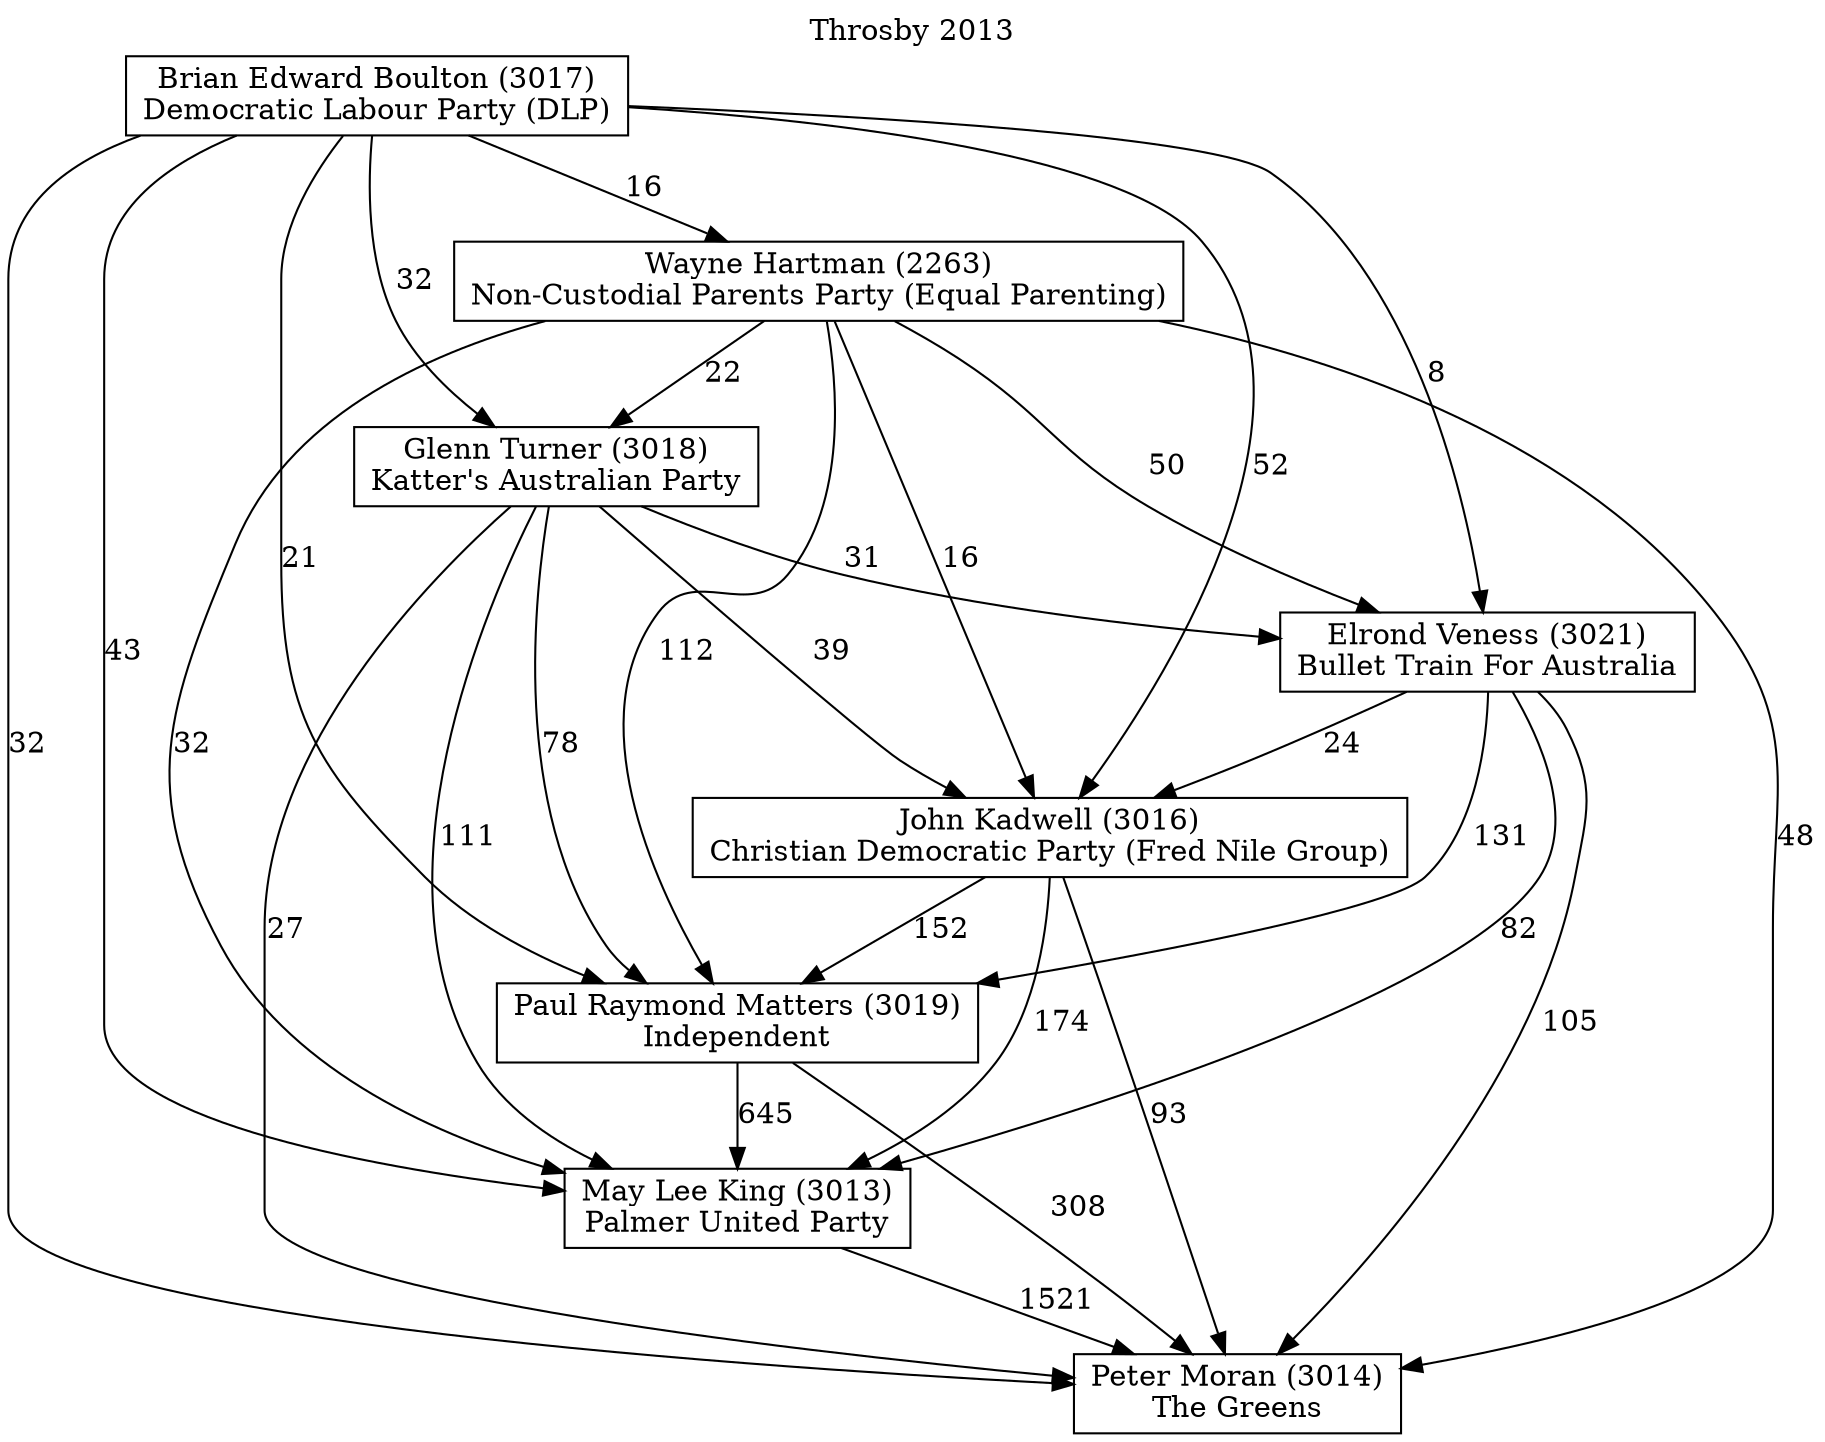 // House preference flow
digraph "Peter Moran (3014)_Throsby_2013" {
	graph [label="Throsby 2013" labelloc=t mclimit=10]
	node [shape=box]
	"Brian Edward Boulton (3017)" [label="Brian Edward Boulton (3017)
Democratic Labour Party (DLP)"]
	"Elrond Veness (3021)" [label="Elrond Veness (3021)
Bullet Train For Australia"]
	"Glenn Turner (3018)" [label="Glenn Turner (3018)
Katter's Australian Party"]
	"John Kadwell (3016)" [label="John Kadwell (3016)
Christian Democratic Party (Fred Nile Group)"]
	"May Lee King (3013)" [label="May Lee King (3013)
Palmer United Party"]
	"Paul Raymond Matters (3019)" [label="Paul Raymond Matters (3019)
Independent"]
	"Peter Moran (3014)" [label="Peter Moran (3014)
The Greens"]
	"Wayne Hartman (2263)" [label="Wayne Hartman (2263)
Non-Custodial Parents Party (Equal Parenting)"]
	"Brian Edward Boulton (3017)" -> "Elrond Veness (3021)" [label=8]
	"Brian Edward Boulton (3017)" -> "Glenn Turner (3018)" [label=32]
	"Brian Edward Boulton (3017)" -> "John Kadwell (3016)" [label=52]
	"Brian Edward Boulton (3017)" -> "May Lee King (3013)" [label=43]
	"Brian Edward Boulton (3017)" -> "Paul Raymond Matters (3019)" [label=21]
	"Brian Edward Boulton (3017)" -> "Peter Moran (3014)" [label=32]
	"Brian Edward Boulton (3017)" -> "Wayne Hartman (2263)" [label=16]
	"Elrond Veness (3021)" -> "John Kadwell (3016)" [label=24]
	"Elrond Veness (3021)" -> "May Lee King (3013)" [label=82]
	"Elrond Veness (3021)" -> "Paul Raymond Matters (3019)" [label=131]
	"Elrond Veness (3021)" -> "Peter Moran (3014)" [label=105]
	"Glenn Turner (3018)" -> "Elrond Veness (3021)" [label=31]
	"Glenn Turner (3018)" -> "John Kadwell (3016)" [label=39]
	"Glenn Turner (3018)" -> "May Lee King (3013)" [label=111]
	"Glenn Turner (3018)" -> "Paul Raymond Matters (3019)" [label=78]
	"Glenn Turner (3018)" -> "Peter Moran (3014)" [label=27]
	"John Kadwell (3016)" -> "May Lee King (3013)" [label=174]
	"John Kadwell (3016)" -> "Paul Raymond Matters (3019)" [label=152]
	"John Kadwell (3016)" -> "Peter Moran (3014)" [label=93]
	"May Lee King (3013)" -> "Peter Moran (3014)" [label=1521]
	"Paul Raymond Matters (3019)" -> "May Lee King (3013)" [label=645]
	"Paul Raymond Matters (3019)" -> "Peter Moran (3014)" [label=308]
	"Wayne Hartman (2263)" -> "Elrond Veness (3021)" [label=50]
	"Wayne Hartman (2263)" -> "Glenn Turner (3018)" [label=22]
	"Wayne Hartman (2263)" -> "John Kadwell (3016)" [label=16]
	"Wayne Hartman (2263)" -> "May Lee King (3013)" [label=32]
	"Wayne Hartman (2263)" -> "Paul Raymond Matters (3019)" [label=112]
	"Wayne Hartman (2263)" -> "Peter Moran (3014)" [label=48]
}
